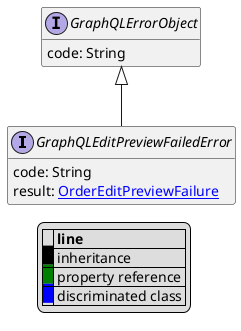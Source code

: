 @startuml

hide empty fields
hide empty methods
legend
|= |= line |
|<back:black>   </back>| inheritance |
|<back:green>   </back>| property reference |
|<back:blue>   </back>| discriminated class |
endlegend
interface GraphQLEditPreviewFailedError [[GraphQLEditPreviewFailedError.svg]] extends GraphQLErrorObject {
    code: String
    result: [[OrderEditPreviewFailure.svg OrderEditPreviewFailure]]
}
interface GraphQLErrorObject [[GraphQLErrorObject.svg]]  {
    code: String
}





@enduml
